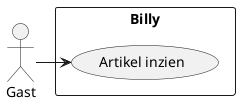 @startuml use_case_diagram

actor Gast as g

rectangle Billy {
  usecase "Artikel inzien" as UC1
}

g -right-> UC1

@enduml
